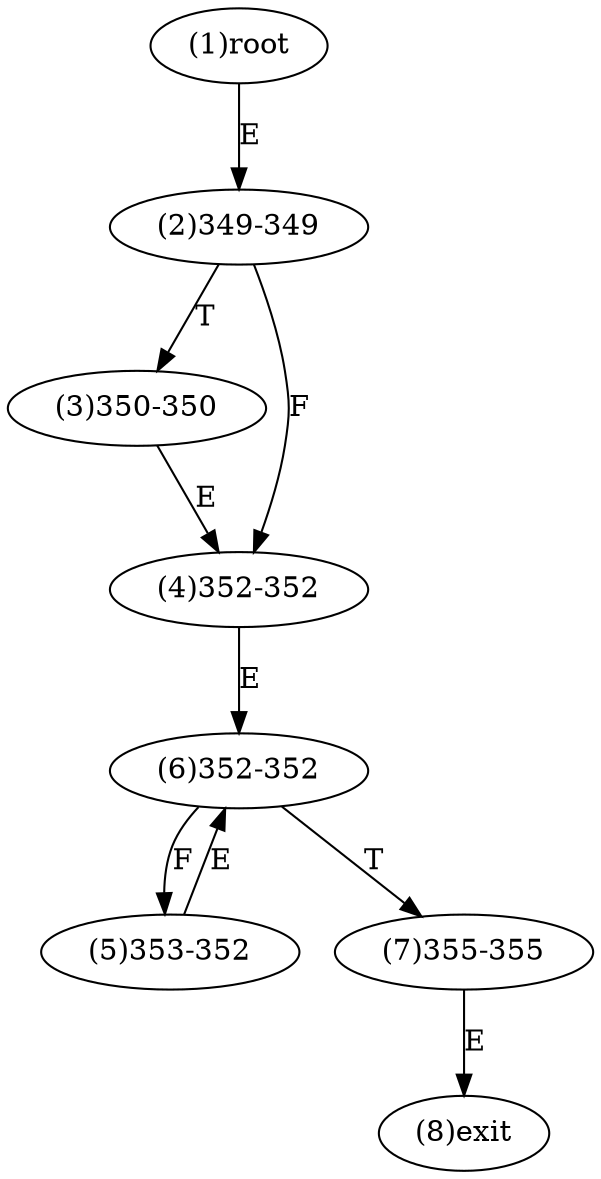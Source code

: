 digraph "" { 
1[ label="(1)root"];
2[ label="(2)349-349"];
3[ label="(3)350-350"];
4[ label="(4)352-352"];
5[ label="(5)353-352"];
6[ label="(6)352-352"];
7[ label="(7)355-355"];
8[ label="(8)exit"];
1->2[ label="E"];
2->4[ label="F"];
2->3[ label="T"];
3->4[ label="E"];
4->6[ label="E"];
5->6[ label="E"];
6->5[ label="F"];
6->7[ label="T"];
7->8[ label="E"];
}